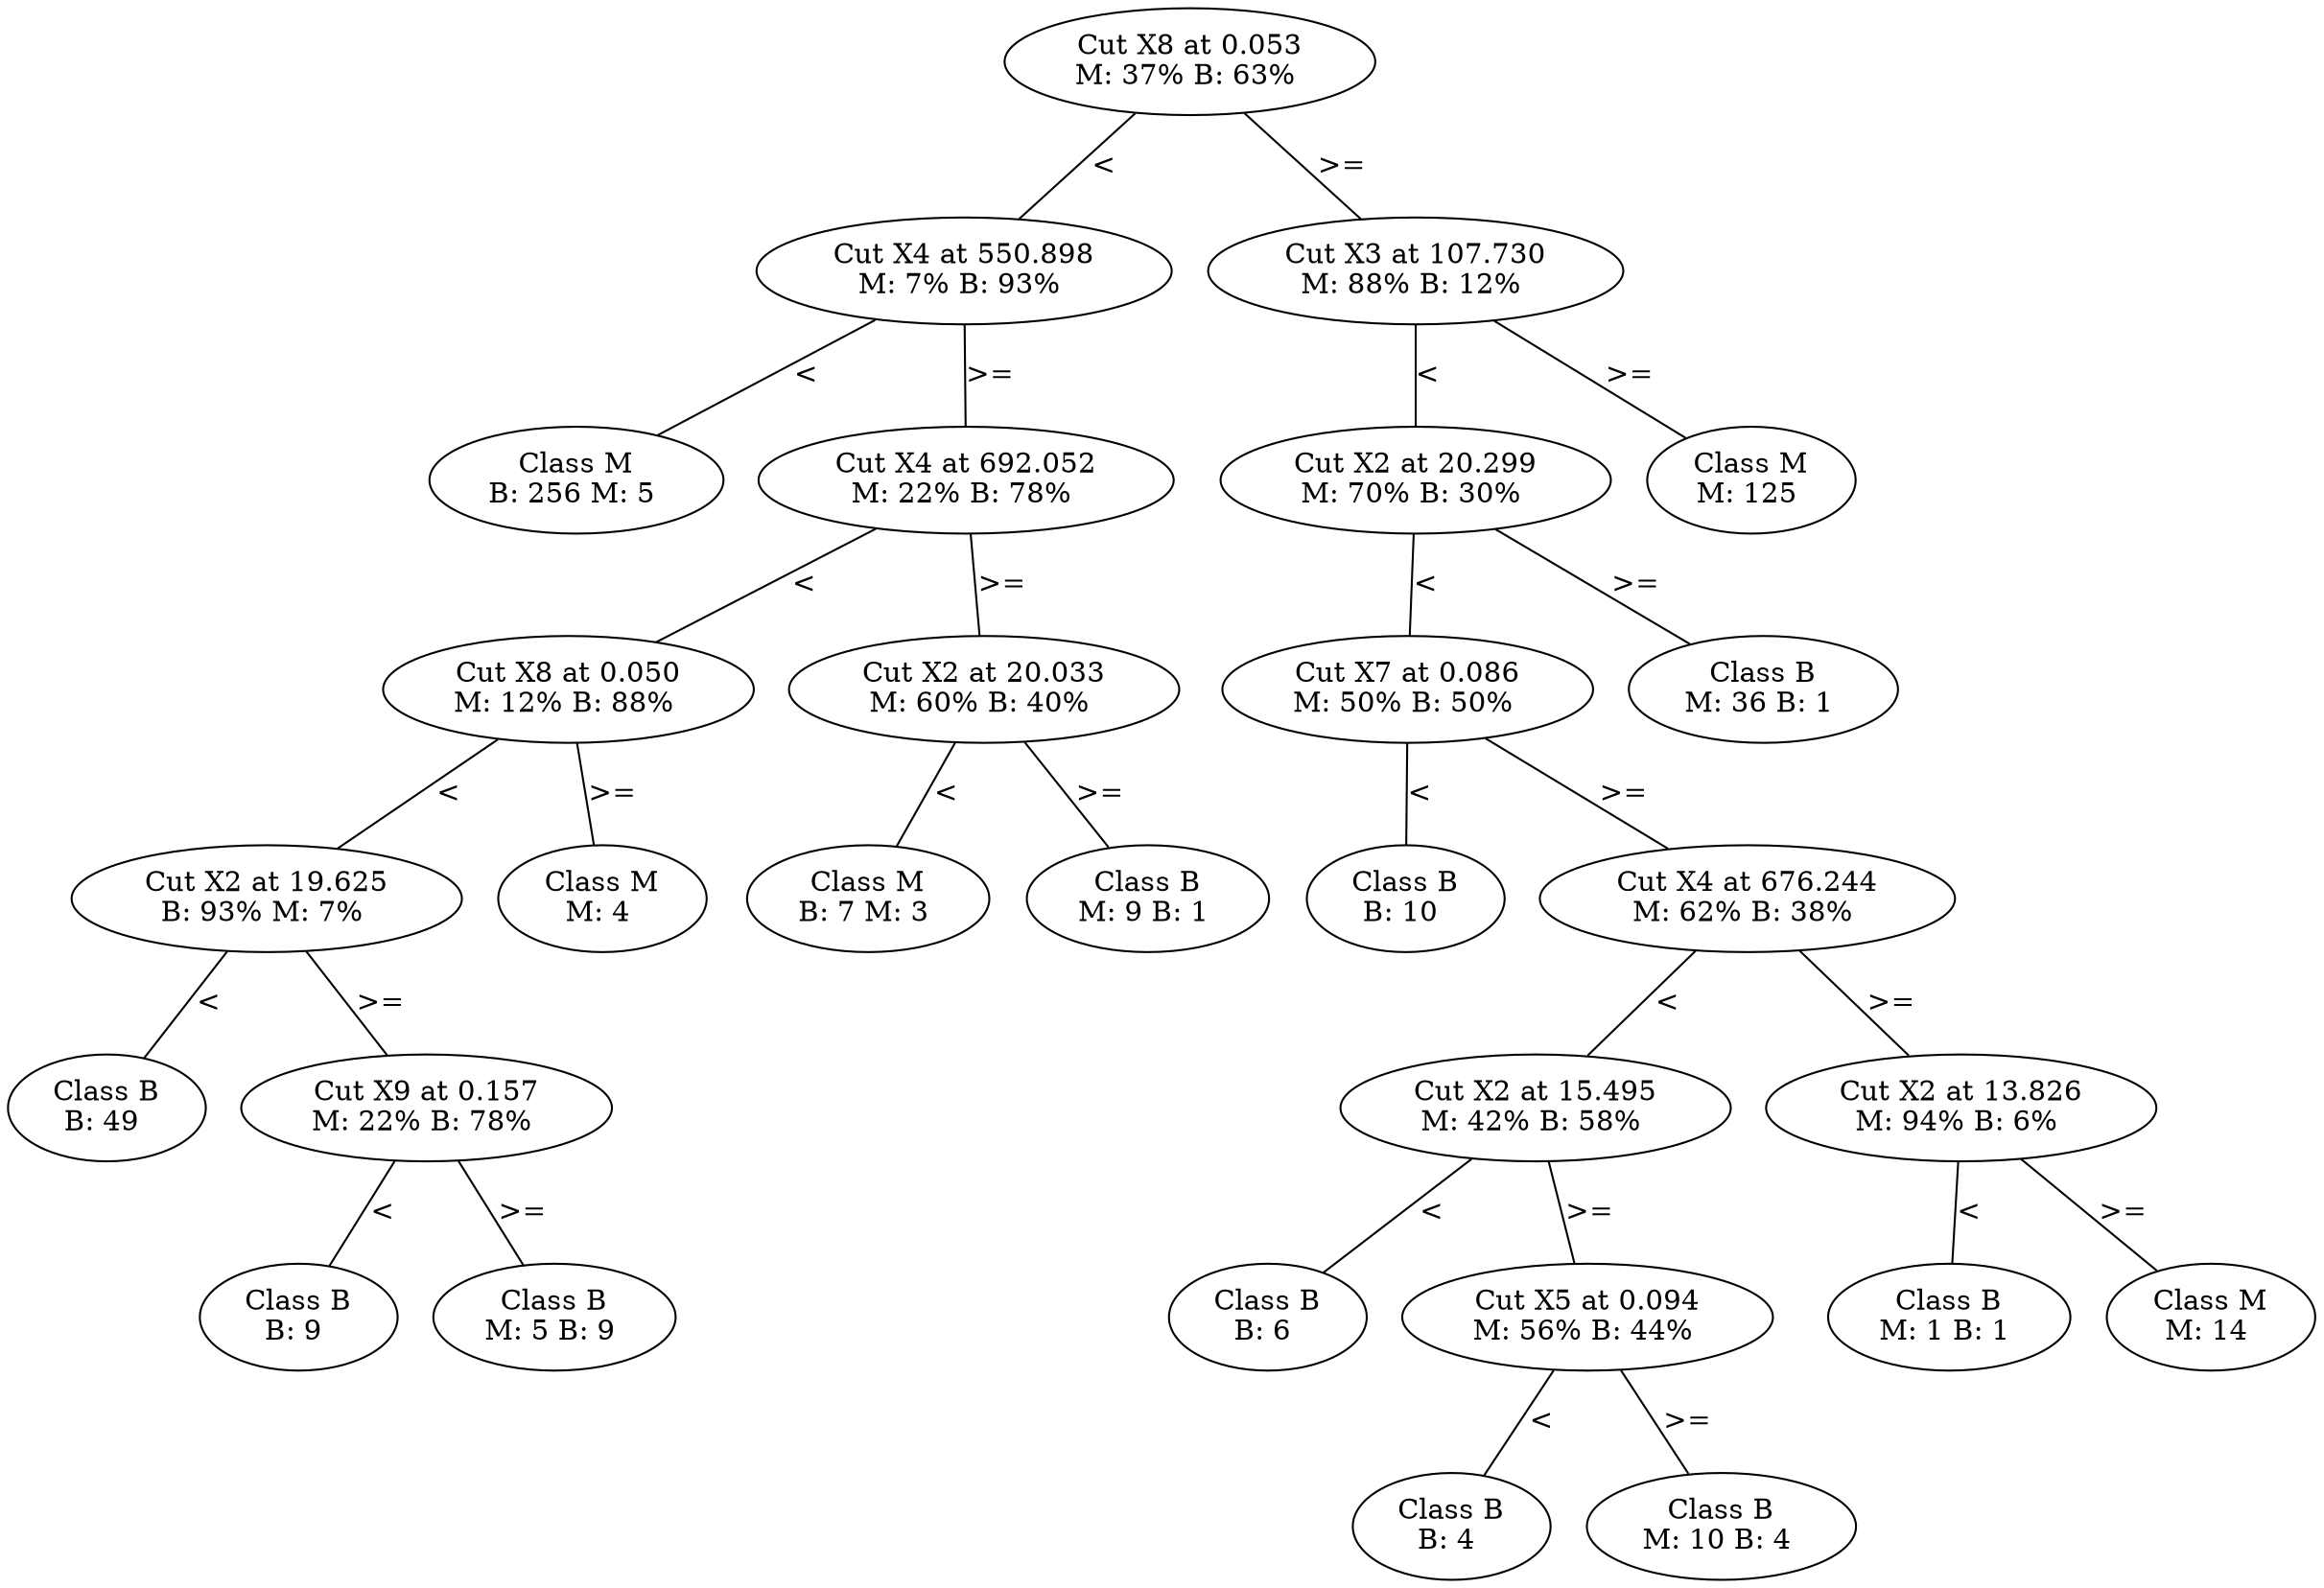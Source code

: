 // Decision Tree
graph {
	1 [label="Cut X8 at 0.053
M: 37% B: 63% "]
	2 [label="Cut X4 at 550.898
M: 7% B: 93% "]
	4 [label="Class M
B: 256 M: 5 "]
	5 [label="Cut X4 at 692.052
M: 22% B: 78% "]
	10 [label="Cut X8 at 0.050
M: 12% B: 88% "]
	20 [label="Cut X2 at 19.625
B: 93% M: 7% "]
	40 [label="Class B
B: 49 "]
	41 [label="Cut X9 at 0.157
M: 22% B: 78% "]
	82 [label="Class B
B: 9 "]
	83 [label="Class B
M: 5 B: 9 "]
	21 [label="Class M
M: 4 "]
	11 [label="Cut X2 at 20.033
M: 60% B: 40% "]
	22 [label="Class M
B: 7 M: 3 "]
	23 [label="Class B
M: 9 B: 1 "]
	3 [label="Cut X3 at 107.730
M: 88% B: 12% "]
	6 [label="Cut X2 at 20.299
M: 70% B: 30% "]
	12 [label="Cut X7 at 0.086
M: 50% B: 50% "]
	24 [label="Class B
B: 10 "]
	25 [label="Cut X4 at 676.244
M: 62% B: 38% "]
	50 [label="Cut X2 at 15.495
M: 42% B: 58% "]
	100 [label="Class B
B: 6 "]
	101 [label="Cut X5 at 0.094
M: 56% B: 44% "]
	202 [label="Class B
B: 4 "]
	203 [label="Class B
M: 10 B: 4 "]
	51 [label="Cut X2 at 13.826
M: 94% B: 6% "]
	102 [label="Class B
M: 1 B: 1 "]
	103 [label="Class M
M: 14 "]
	13 [label="Class B
M: 36 B: 1 "]
	7 [label="Class M
M: 125 "]
	1 -- 2 [label="<"]
	1 -- 3 [label=">="]
	2 -- 4 [label="<"]
	2 -- 5 [label=">="]
	5 -- 10 [label="<"]
	5 -- 11 [label=">="]
	10 -- 20 [label="<"]
	10 -- 21 [label=">="]
	20 -- 40 [label="<"]
	20 -- 41 [label=">="]
	41 -- 82 [label="<"]
	41 -- 83 [label=">="]
	11 -- 22 [label="<"]
	11 -- 23 [label=">="]
	3 -- 6 [label="<"]
	3 -- 7 [label=">="]
	6 -- 12 [label="<"]
	6 -- 13 [label=">="]
	12 -- 24 [label="<"]
	12 -- 25 [label=">="]
	25 -- 50 [label="<"]
	25 -- 51 [label=">="]
	50 -- 100 [label="<"]
	50 -- 101 [label=">="]
	101 -- 202 [label="<"]
	101 -- 203 [label=">="]
	51 -- 102 [label="<"]
	51 -- 103 [label=">="]
}
